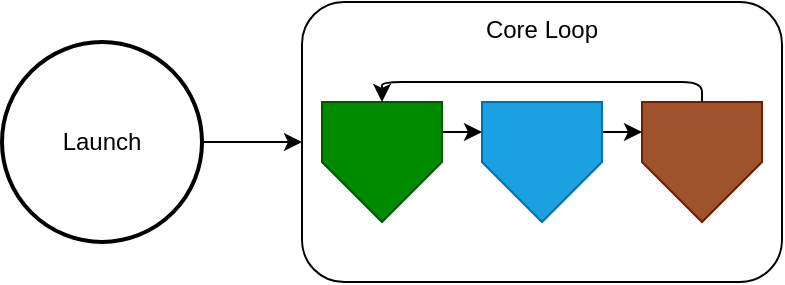 <mxfile>
    <diagram id="rtA8si5i0CCj5NBYNuqj" name="Overview">
        <mxGraphModel dx="1158" dy="1058" grid="1" gridSize="10" guides="1" tooltips="1" connect="1" arrows="1" fold="1" page="0" pageScale="1" pageWidth="850" pageHeight="1100" math="0" shadow="0">
            <root>
                <mxCell id="0"/>
                <mxCell id="1" parent="0"/>
                <mxCell id="9" value="Core Loop" style="rounded=1;whiteSpace=wrap;html=1;verticalAlign=top;" parent="1" vertex="1">
                    <mxGeometry x="160" y="-10" width="240" height="140" as="geometry"/>
                </mxCell>
                <mxCell id="16" style="edgeStyle=none;html=1;exitX=1;exitY=0.5;exitDx=0;exitDy=0;exitPerimeter=0;entryX=0;entryY=0.5;entryDx=0;entryDy=0;" edge="1" parent="1" source="3" target="9">
                    <mxGeometry relative="1" as="geometry"/>
                </mxCell>
                <mxCell id="3" value="Launch" style="strokeWidth=2;html=1;shape=mxgraph.flowchart.start_2;whiteSpace=wrap;" parent="1" vertex="1">
                    <mxGeometry x="10" y="10" width="100" height="100" as="geometry"/>
                </mxCell>
                <mxCell id="13" value="Rendering" style="verticalLabelPosition=bottom;verticalAlign=top;html=1;shape=offPageConnector;rounded=0;size=0.5;fillColor=#a0522d;fontColor=#ffffff;strokeColor=#6D1F00;" vertex="1" parent="1">
                    <mxGeometry x="330" y="40" width="60" height="60" as="geometry"/>
                </mxCell>
                <mxCell id="18" style="edgeStyle=none;html=1;exitX=1;exitY=0.25;exitDx=0;exitDy=0;entryX=0;entryY=0.25;entryDx=0;entryDy=0;" edge="1" parent="1" source="14" target="13">
                    <mxGeometry relative="1" as="geometry"/>
                </mxCell>
                <mxCell id="14" value="Processing" style="verticalLabelPosition=bottom;verticalAlign=top;html=1;shape=offPageConnector;rounded=0;size=0.5;fillColor=#1ba1e2;fontColor=#ffffff;strokeColor=#006EAF;" vertex="1" parent="1">
                    <mxGeometry x="250" y="40" width="60" height="60" as="geometry"/>
                </mxCell>
                <mxCell id="17" style="edgeStyle=none;html=1;exitX=1;exitY=0.25;exitDx=0;exitDy=0;entryX=0;entryY=0.25;entryDx=0;entryDy=0;" edge="1" parent="1" source="15" target="14">
                    <mxGeometry relative="1" as="geometry"/>
                </mxCell>
                <mxCell id="15" value="Input" style="verticalLabelPosition=bottom;verticalAlign=top;html=1;shape=offPageConnector;rounded=0;size=0.5;fillColor=#008a00;fontColor=#ffffff;strokeColor=#005700;" vertex="1" parent="1">
                    <mxGeometry x="170" y="40" width="60" height="60" as="geometry"/>
                </mxCell>
                <mxCell id="19" value="" style="endArrow=classic;html=1;exitX=0.5;exitY=0;exitDx=0;exitDy=0;entryX=0.5;entryY=0;entryDx=0;entryDy=0;" edge="1" parent="1" source="13" target="15">
                    <mxGeometry width="50" height="50" relative="1" as="geometry">
                        <mxPoint x="260" y="-30" as="sourcePoint"/>
                        <mxPoint x="310" y="-80" as="targetPoint"/>
                        <Array as="points">
                            <mxPoint x="360" y="30"/>
                            <mxPoint x="200" y="30"/>
                        </Array>
                    </mxGeometry>
                </mxCell>
            </root>
        </mxGraphModel>
    </diagram>
    <diagram id="ClIVjmKDBNeR99fzXOiO" name="Input">
        <mxGraphModel dx="1158" dy="658" grid="1" gridSize="10" guides="1" tooltips="1" connect="1" arrows="1" fold="1" page="0" pageScale="1" pageWidth="850" pageHeight="1100" math="0" shadow="0">
            <root>
                <mxCell id="0"/>
                <mxCell id="1" parent="0"/>
                <mxCell id="5XQK90cL11p-h5E3I0Ul-3" value="" style="edgeStyle=none;html=1;" edge="1" parent="1" source="5XQK90cL11p-h5E3I0Ul-1" target="5XQK90cL11p-h5E3I0Ul-2">
                    <mxGeometry relative="1" as="geometry"/>
                </mxCell>
                <mxCell id="5XQK90cL11p-h5E3I0Ul-1" value="Start" style="strokeWidth=2;html=1;shape=mxgraph.flowchart.start_2;whiteSpace=wrap;" vertex="1" parent="1">
                    <mxGeometry x="10" y="10" width="100" height="100" as="geometry"/>
                </mxCell>
                <mxCell id="5XQK90cL11p-h5E3I0Ul-2" value="Poll Event" style="strokeWidth=2;html=1;shape=mxgraph.flowchart.direct_data;whiteSpace=wrap;align=center;" vertex="1" parent="1">
                    <mxGeometry x="160" y="30" width="100" height="60" as="geometry"/>
                </mxCell>
            </root>
        </mxGraphModel>
    </diagram>
    <diagram id="x4OntzC3vOJAOufXIlHr" name="Processing">
        <mxGraphModel dx="2026" dy="1152" grid="1" gridSize="10" guides="1" tooltips="1" connect="1" arrows="1" fold="1" page="0" pageScale="1" pageWidth="850" pageHeight="1100" math="0" shadow="0">
            <root>
                <mxCell id="0"/>
                <mxCell id="1" parent="0"/>
            </root>
        </mxGraphModel>
    </diagram>
    <diagram id="ciwiahEi8MxW8XbY3x74" name="Rendering">
        <mxGraphModel dx="2026" dy="1152" grid="1" gridSize="10" guides="1" tooltips="1" connect="1" arrows="1" fold="1" page="0" pageScale="1" pageWidth="850" pageHeight="1100" math="0" shadow="0">
            <root>
                <mxCell id="0"/>
                <mxCell id="1" parent="0"/>
            </root>
        </mxGraphModel>
    </diagram>
</mxfile>
